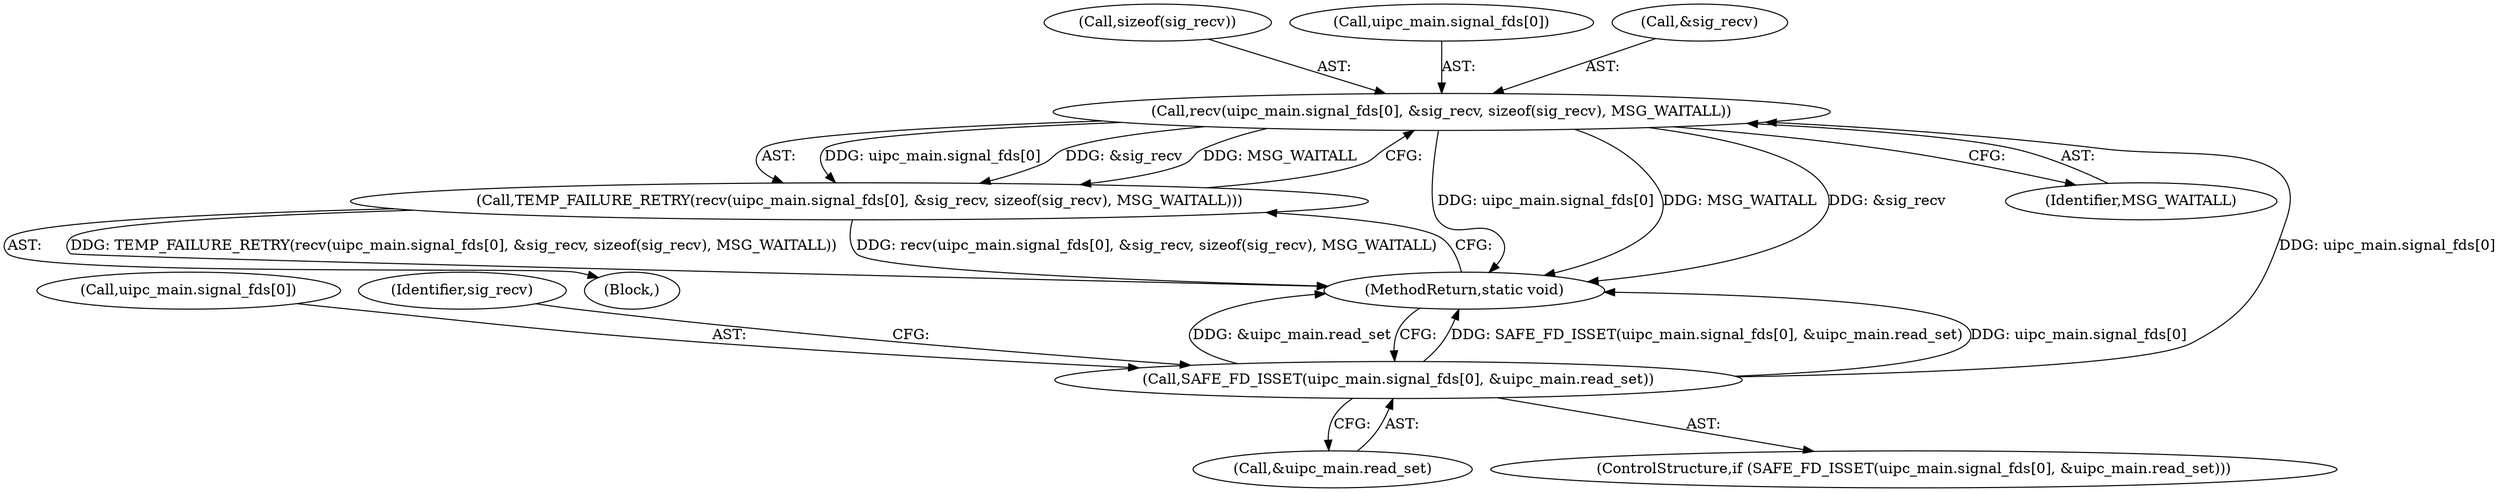digraph "0_Android_472271b153c5dc53c28beac55480a8d8434b2d5c_73@API" {
"1000120" [label="(Call,recv(uipc_main.signal_fds[0], &sig_recv, sizeof(sig_recv), MSG_WAITALL))"];
"1000104" [label="(Call,SAFE_FD_ISSET(uipc_main.signal_fds[0], &uipc_main.read_set))"];
"1000119" [label="(Call,TEMP_FAILURE_RETRY(recv(uipc_main.signal_fds[0], &sig_recv, sizeof(sig_recv), MSG_WAITALL)))"];
"1000110" [label="(Call,&uipc_main.read_set)"];
"1000103" [label="(ControlStructure,if (SAFE_FD_ISSET(uipc_main.signal_fds[0], &uipc_main.read_set)))"];
"1000128" [label="(Call,sizeof(sig_recv))"];
"1000131" [label="(MethodReturn,static void)"];
"1000104" [label="(Call,SAFE_FD_ISSET(uipc_main.signal_fds[0], &uipc_main.read_set))"];
"1000114" [label="(Block,)"];
"1000130" [label="(Identifier,MSG_WAITALL)"];
"1000105" [label="(Call,uipc_main.signal_fds[0])"];
"1000121" [label="(Call,uipc_main.signal_fds[0])"];
"1000117" [label="(Identifier,sig_recv)"];
"1000119" [label="(Call,TEMP_FAILURE_RETRY(recv(uipc_main.signal_fds[0], &sig_recv, sizeof(sig_recv), MSG_WAITALL)))"];
"1000126" [label="(Call,&sig_recv)"];
"1000120" [label="(Call,recv(uipc_main.signal_fds[0], &sig_recv, sizeof(sig_recv), MSG_WAITALL))"];
"1000120" -> "1000119"  [label="AST: "];
"1000120" -> "1000130"  [label="CFG: "];
"1000121" -> "1000120"  [label="AST: "];
"1000126" -> "1000120"  [label="AST: "];
"1000128" -> "1000120"  [label="AST: "];
"1000130" -> "1000120"  [label="AST: "];
"1000119" -> "1000120"  [label="CFG: "];
"1000120" -> "1000131"  [label="DDG: uipc_main.signal_fds[0]"];
"1000120" -> "1000131"  [label="DDG: MSG_WAITALL"];
"1000120" -> "1000131"  [label="DDG: &sig_recv"];
"1000120" -> "1000119"  [label="DDG: uipc_main.signal_fds[0]"];
"1000120" -> "1000119"  [label="DDG: &sig_recv"];
"1000120" -> "1000119"  [label="DDG: MSG_WAITALL"];
"1000104" -> "1000120"  [label="DDG: uipc_main.signal_fds[0]"];
"1000104" -> "1000103"  [label="AST: "];
"1000104" -> "1000110"  [label="CFG: "];
"1000105" -> "1000104"  [label="AST: "];
"1000110" -> "1000104"  [label="AST: "];
"1000117" -> "1000104"  [label="CFG: "];
"1000131" -> "1000104"  [label="CFG: "];
"1000104" -> "1000131"  [label="DDG: SAFE_FD_ISSET(uipc_main.signal_fds[0], &uipc_main.read_set)"];
"1000104" -> "1000131"  [label="DDG: uipc_main.signal_fds[0]"];
"1000104" -> "1000131"  [label="DDG: &uipc_main.read_set"];
"1000119" -> "1000114"  [label="AST: "];
"1000131" -> "1000119"  [label="CFG: "];
"1000119" -> "1000131"  [label="DDG: TEMP_FAILURE_RETRY(recv(uipc_main.signal_fds[0], &sig_recv, sizeof(sig_recv), MSG_WAITALL))"];
"1000119" -> "1000131"  [label="DDG: recv(uipc_main.signal_fds[0], &sig_recv, sizeof(sig_recv), MSG_WAITALL)"];
}

